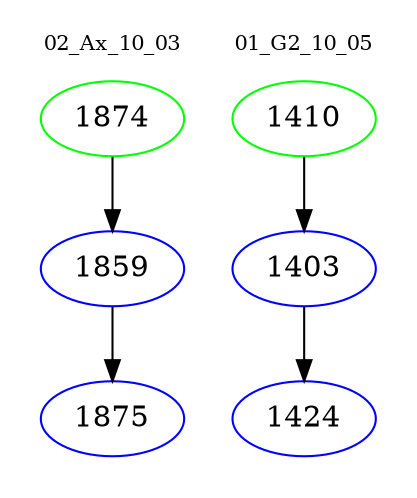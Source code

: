 digraph{
subgraph cluster_0 {
color = white
label = "02_Ax_10_03";
fontsize=10;
T0_1874 [label="1874", color="green"]
T0_1874 -> T0_1859 [color="black"]
T0_1859 [label="1859", color="blue"]
T0_1859 -> T0_1875 [color="black"]
T0_1875 [label="1875", color="blue"]
}
subgraph cluster_1 {
color = white
label = "01_G2_10_05";
fontsize=10;
T1_1410 [label="1410", color="green"]
T1_1410 -> T1_1403 [color="black"]
T1_1403 [label="1403", color="blue"]
T1_1403 -> T1_1424 [color="black"]
T1_1424 [label="1424", color="blue"]
}
}
